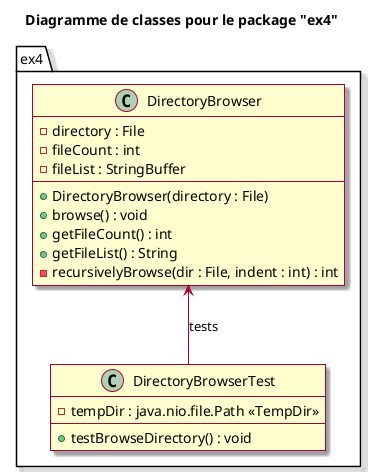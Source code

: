 @startuml

skin rose
title Diagramme de classes pour le package "ex4"

package "ex4" {
    class DirectoryBrowser {
      - directory : File
      - fileCount : int
      - fileList : StringBuffer
      + DirectoryBrowser(directory : File)
      + browse() : void
      + getFileCount() : int
      + getFileList() : String
      - recursivelyBrowse(dir : File, indent : int) : int
    }

    class DirectoryBrowserTest {
      - tempDir : java.nio.file.Path <<TempDir>>
      + testBrowseDirectory() : void
    }
}

DirectoryBrowser <-- DirectoryBrowserTest : tests

@enduml